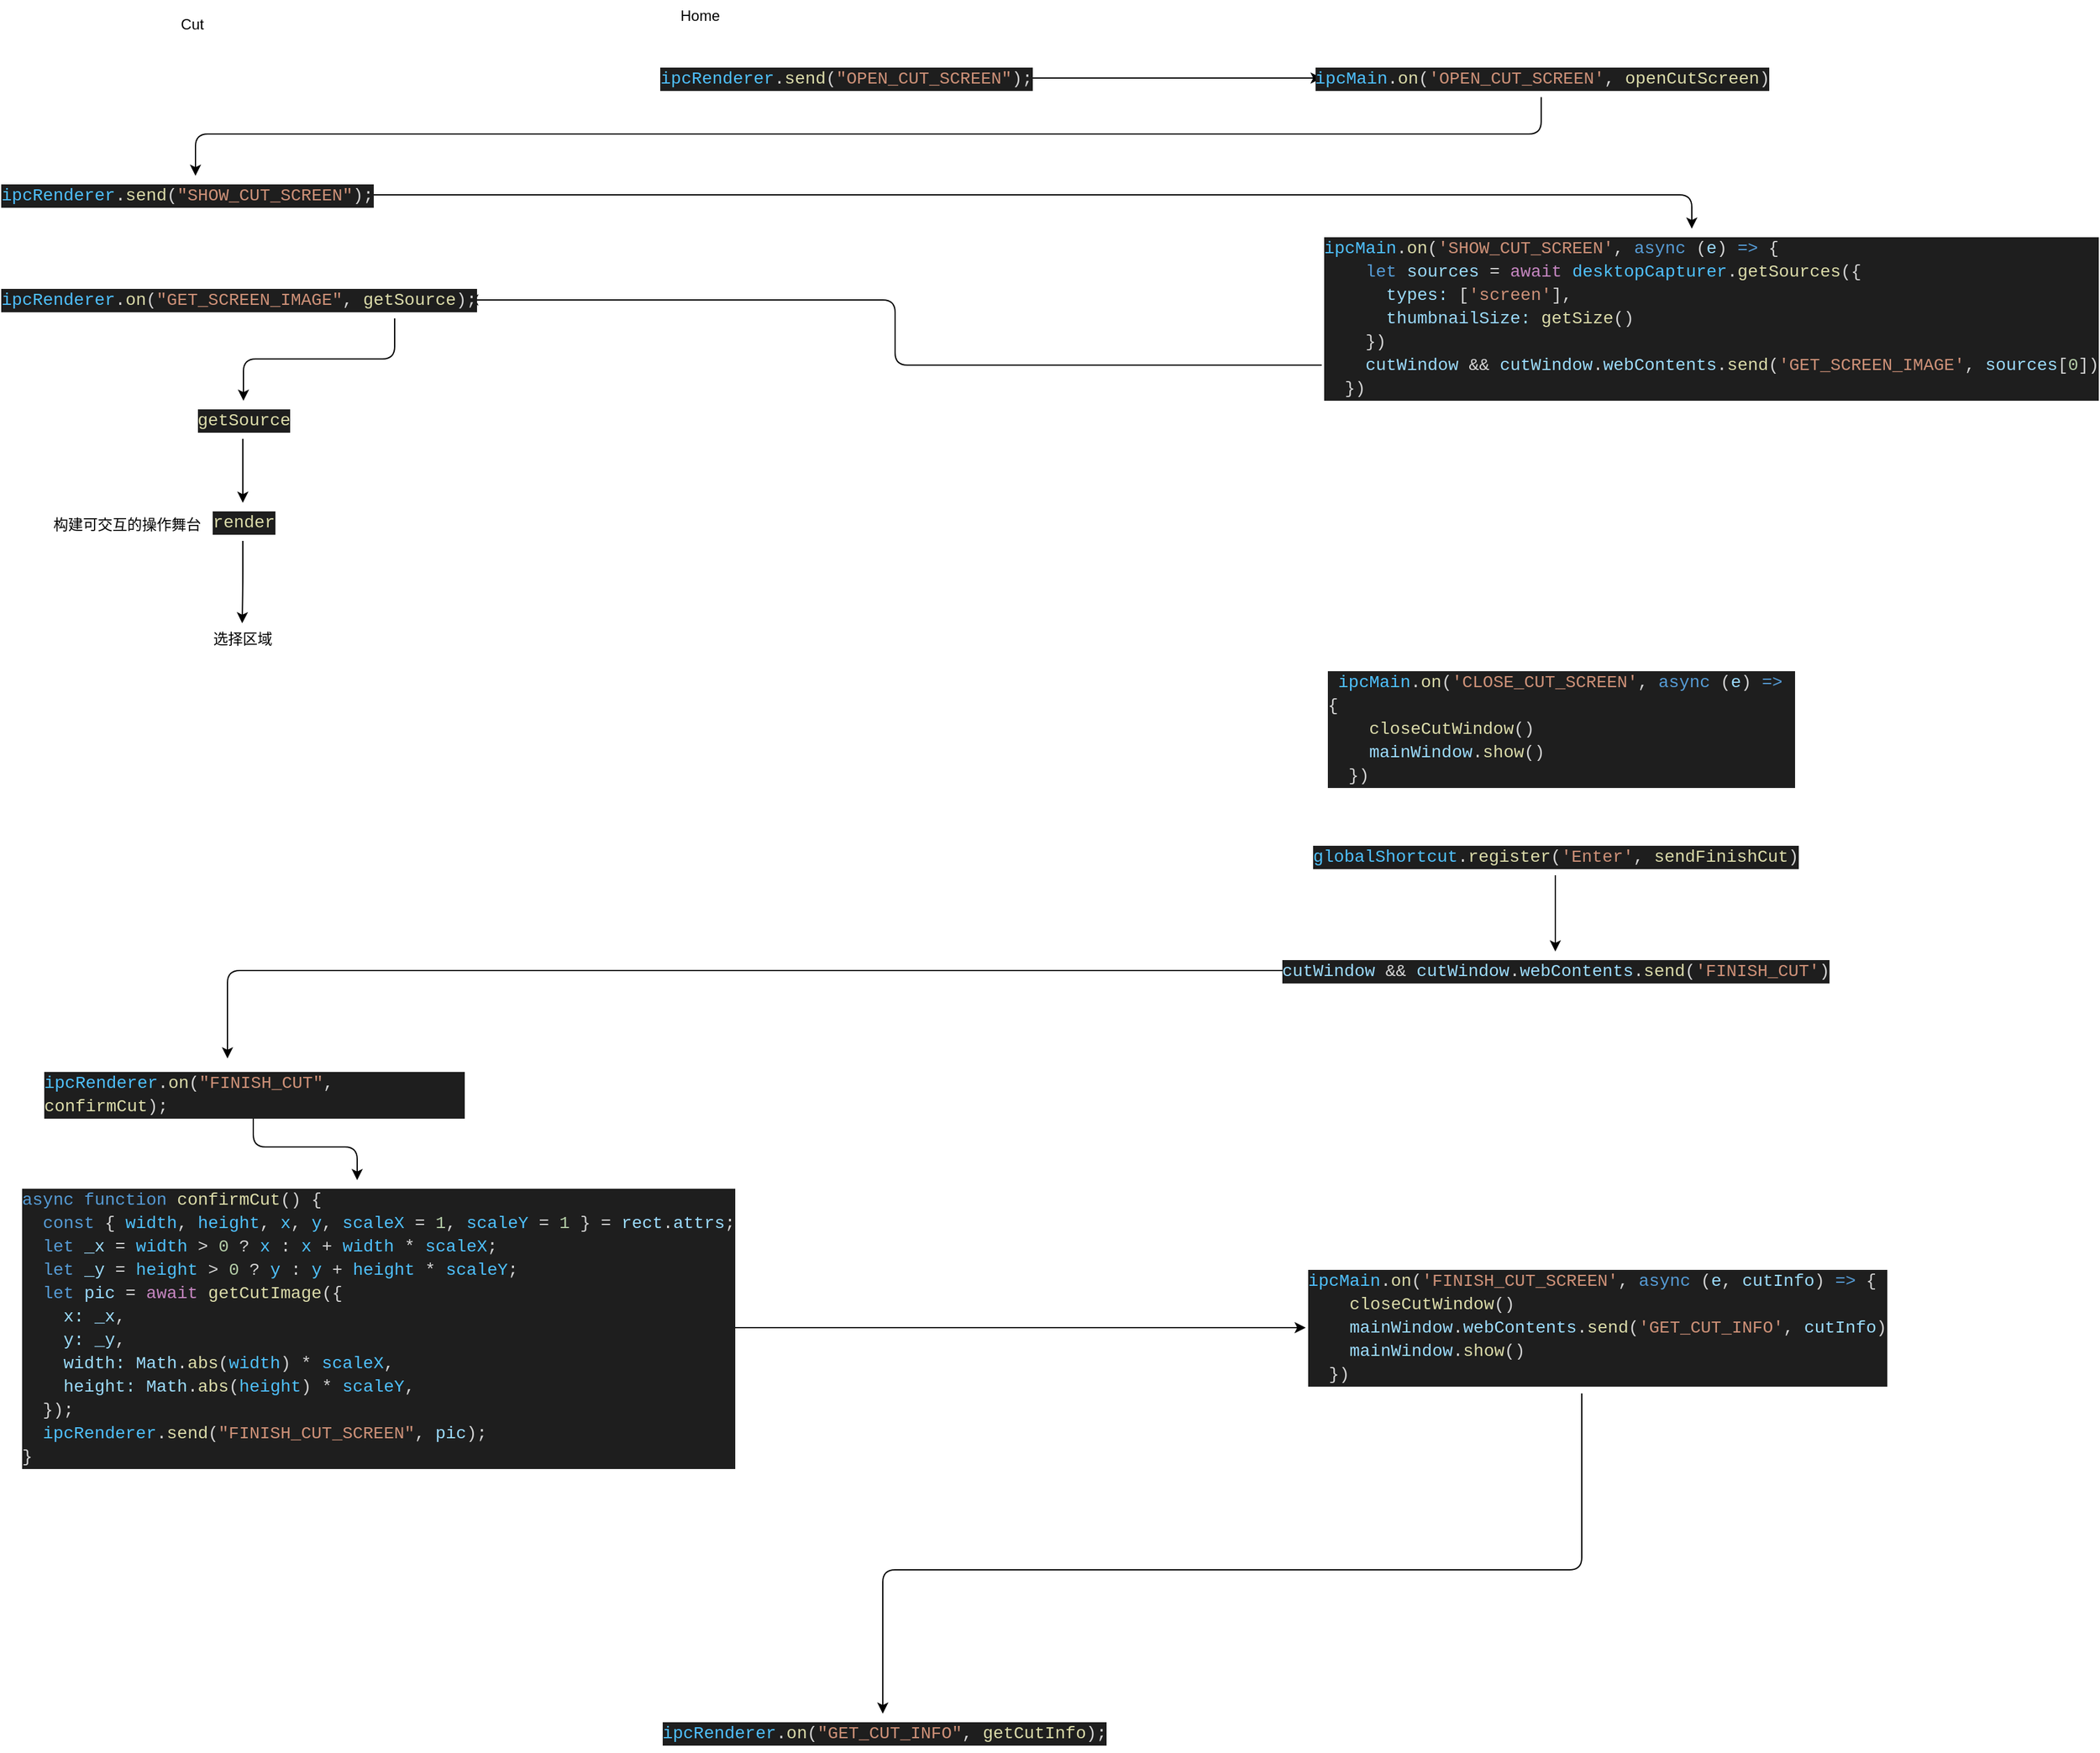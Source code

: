<mxfile>
    <diagram id="Esz51ex57NtB0b-GQYBN" name="Page-1">
        <mxGraphModel dx="3231" dy="926" grid="0" gridSize="10" guides="1" tooltips="1" connect="1" arrows="1" fold="1" page="0" pageScale="1" pageWidth="827" pageHeight="1169" math="0" shadow="0">
            <root>
                <mxCell id="0"/>
                <mxCell id="1" parent="0"/>
                <mxCell id="6" style="edgeStyle=none;html=1;" edge="1" parent="1" source="2" target="4">
                    <mxGeometry relative="1" as="geometry"/>
                </mxCell>
                <mxCell id="2" value="&lt;div style=&quot;color: rgb(212, 212, 212); background-color: rgb(30, 30, 30); font-family: Consolas, &amp;quot;Courier New&amp;quot;, monospace; font-size: 14px; line-height: 19px;&quot;&gt;&lt;span style=&quot;color: #4fc1ff;&quot;&gt;ipcRenderer&lt;/span&gt;.&lt;span style=&quot;color: #dcdcaa;&quot;&gt;send&lt;/span&gt;(&lt;span style=&quot;color: #ce9178;&quot;&gt;&quot;OPEN_CUT_SCREEN&quot;&lt;/span&gt;);&lt;/div&gt;" style="text;html=1;align=center;verticalAlign=middle;resizable=0;points=[];autosize=1;strokeColor=none;fillColor=none;" parent="1" vertex="1">
                    <mxGeometry x="-757" y="106" width="295" height="31" as="geometry"/>
                </mxCell>
                <mxCell id="3" value="&lt;div style=&quot;color: rgb(212, 212, 212); background-color: rgb(30, 30, 30); font-family: Consolas, &amp;quot;Courier New&amp;quot;, monospace; font-size: 14px; line-height: 19px;&quot;&gt;&lt;span style=&quot;color: #4fc1ff;&quot;&gt;ipcRenderer&lt;/span&gt;.&lt;span style=&quot;color: #dcdcaa;&quot;&gt;on&lt;/span&gt;(&lt;span style=&quot;color: #ce9178;&quot;&gt;&quot;GET_CUT_INFO&quot;&lt;/span&gt;, &lt;span style=&quot;color: #dcdcaa;&quot;&gt;getCutInfo&lt;/span&gt;);&lt;/div&gt;" style="text;html=1;align=center;verticalAlign=middle;resizable=0;points=[];autosize=1;strokeColor=none;fillColor=none;" parent="1" vertex="1">
                    <mxGeometry x="-753" y="1452" width="349" height="31" as="geometry"/>
                </mxCell>
                <mxCell id="15" style="edgeStyle=orthogonalEdgeStyle;html=1;" edge="1" parent="1" source="4" target="11">
                    <mxGeometry relative="1" as="geometry">
                        <Array as="points">
                            <mxPoint x="-43" y="167"/>
                            <mxPoint x="-1138" y="167"/>
                        </Array>
                    </mxGeometry>
                </mxCell>
                <mxCell id="4" value="&lt;div style=&quot;color: rgb(212, 212, 212); background-color: rgb(30, 30, 30); font-family: Consolas, &amp;quot;Courier New&amp;quot;, monospace; font-size: 14px; line-height: 19px;&quot;&gt;&lt;span style=&quot;color: #4fc1ff;&quot;&gt;ipcMain&lt;/span&gt;.&lt;span style=&quot;color: #dcdcaa;&quot;&gt;on&lt;/span&gt;(&lt;span style=&quot;color: #ce9178;&quot;&gt;'OPEN_CUT_SCREEN'&lt;/span&gt;, &lt;span style=&quot;color: #dcdcaa;&quot;&gt;openCutScreen&lt;/span&gt;)&lt;/div&gt;" style="text;html=1;align=center;verticalAlign=middle;resizable=0;points=[];autosize=1;strokeColor=none;fillColor=none;" vertex="1" parent="1">
                    <mxGeometry x="-222" y="106" width="357" height="31" as="geometry"/>
                </mxCell>
                <mxCell id="18" style="edgeStyle=orthogonalEdgeStyle;html=1;" edge="1" parent="1" source="5" target="13">
                    <mxGeometry relative="1" as="geometry">
                        <Array as="points">
                            <mxPoint x="-569" y="355"/>
                            <mxPoint x="-569" y="302"/>
                        </Array>
                    </mxGeometry>
                </mxCell>
                <mxCell id="5" value="&lt;div style=&quot;color: rgb(212, 212, 212); background-color: rgb(30, 30, 30); font-family: Consolas, &amp;quot;Courier New&amp;quot;, monospace; font-size: 14px; line-height: 19px;&quot;&gt;&lt;div&gt;&lt;span style=&quot;color: #4fc1ff;&quot;&gt;ipcMain&lt;/span&gt;.&lt;span style=&quot;color: #dcdcaa;&quot;&gt;on&lt;/span&gt;(&lt;span style=&quot;color: #ce9178;&quot;&gt;'SHOW_CUT_SCREEN'&lt;/span&gt;, &lt;span style=&quot;color: #569cd6;&quot;&gt;async&lt;/span&gt; (&lt;span style=&quot;color: #9cdcfe;&quot;&gt;e&lt;/span&gt;) &lt;span style=&quot;color: #569cd6;&quot;&gt;=&amp;gt;&lt;/span&gt; {&lt;/div&gt;&lt;div&gt;&amp;nbsp; &amp;nbsp; &lt;span style=&quot;color: #569cd6;&quot;&gt;let&lt;/span&gt; &lt;span style=&quot;color: #9cdcfe;&quot;&gt;sources&lt;/span&gt; = &lt;span style=&quot;color: #c586c0;&quot;&gt;await&lt;/span&gt; &lt;span style=&quot;color: #4fc1ff;&quot;&gt;desktopCapturer&lt;/span&gt;.&lt;span style=&quot;color: #dcdcaa;&quot;&gt;getSources&lt;/span&gt;({&lt;/div&gt;&lt;div&gt;&amp;nbsp; &amp;nbsp; &amp;nbsp; &lt;span style=&quot;color: #9cdcfe;&quot;&gt;types&lt;/span&gt;&lt;span style=&quot;color: #9cdcfe;&quot;&gt;:&lt;/span&gt; [&lt;span style=&quot;color: #ce9178;&quot;&gt;'screen'&lt;/span&gt;],&lt;/div&gt;&lt;div&gt;&amp;nbsp; &amp;nbsp; &amp;nbsp; &lt;span style=&quot;color: #9cdcfe;&quot;&gt;thumbnailSize&lt;/span&gt;&lt;span style=&quot;color: #9cdcfe;&quot;&gt;:&lt;/span&gt; &lt;span style=&quot;color: #dcdcaa;&quot;&gt;getSize&lt;/span&gt;()&lt;/div&gt;&lt;div&gt;&amp;nbsp; &amp;nbsp; })&lt;/div&gt;&lt;div&gt;&amp;nbsp; &amp;nbsp; &lt;span style=&quot;color: #9cdcfe;&quot;&gt;cutWindow&lt;/span&gt; &amp;amp;&amp;amp; &lt;span style=&quot;color: #9cdcfe;&quot;&gt;cutWindow&lt;/span&gt;.&lt;span style=&quot;color: #9cdcfe;&quot;&gt;webContents&lt;/span&gt;.&lt;span style=&quot;color: #dcdcaa;&quot;&gt;send&lt;/span&gt;(&lt;span style=&quot;color: #ce9178;&quot;&gt;'GET_SCREEN_IMAGE'&lt;/span&gt;, &lt;span style=&quot;color: #9cdcfe;&quot;&gt;sources&lt;/span&gt;[&lt;span style=&quot;color: #b5cea8;&quot;&gt;0&lt;/span&gt;])&lt;/div&gt;&lt;div&gt;&amp;nbsp; })&lt;/div&gt;&lt;/div&gt;" style="text;html=1;align=left;verticalAlign=middle;resizable=0;points=[];autosize=1;strokeColor=none;fillColor=none;" vertex="1" parent="1">
                    <mxGeometry x="-222" y="244" width="595" height="145" as="geometry"/>
                </mxCell>
                <mxCell id="33" style="edgeStyle=orthogonalEdgeStyle;html=1;" edge="1" parent="1" source="7" target="3">
                    <mxGeometry relative="1" as="geometry">
                        <Array as="points">
                            <mxPoint x="-11" y="1335"/>
                            <mxPoint x="-579" y="1335"/>
                        </Array>
                    </mxGeometry>
                </mxCell>
                <mxCell id="7" value="&lt;div style=&quot;color: rgb(212, 212, 212); background-color: rgb(30, 30, 30); font-family: Consolas, &amp;quot;Courier New&amp;quot;, monospace; font-size: 14px; line-height: 19px;&quot;&gt;&lt;div&gt;&lt;span style=&quot;color: #4fc1ff;&quot;&gt;ipcMain&lt;/span&gt;.&lt;span style=&quot;color: #dcdcaa;&quot;&gt;on&lt;/span&gt;(&lt;span style=&quot;color: #ce9178;&quot;&gt;'FINISH_CUT_SCREEN'&lt;/span&gt;, &lt;span style=&quot;color: #569cd6;&quot;&gt;async&lt;/span&gt; (&lt;span style=&quot;color: #9cdcfe;&quot;&gt;e&lt;/span&gt;, &lt;span style=&quot;color: #9cdcfe;&quot;&gt;cutInfo&lt;/span&gt;) &lt;span style=&quot;color: #569cd6;&quot;&gt;=&amp;gt;&lt;/span&gt; {&lt;/div&gt;&lt;div&gt;&amp;nbsp; &amp;nbsp; &lt;span style=&quot;color: #dcdcaa;&quot;&gt;closeCutWindow&lt;/span&gt;()&lt;/div&gt;&lt;div&gt;&amp;nbsp; &amp;nbsp; &lt;span style=&quot;color: #9cdcfe;&quot;&gt;mainWindow&lt;/span&gt;.&lt;span style=&quot;color: #9cdcfe;&quot;&gt;webContents&lt;/span&gt;.&lt;span style=&quot;color: #dcdcaa;&quot;&gt;send&lt;/span&gt;(&lt;span style=&quot;color: #ce9178;&quot;&gt;'GET_CUT_INFO'&lt;/span&gt;, &lt;span style=&quot;color: #9cdcfe;&quot;&gt;cutInfo&lt;/span&gt;)&lt;/div&gt;&lt;div&gt;&amp;nbsp; &amp;nbsp; &lt;span style=&quot;color: #9cdcfe;&quot;&gt;mainWindow&lt;/span&gt;.&lt;span style=&quot;color: #dcdcaa;&quot;&gt;show&lt;/span&gt;()&lt;/div&gt;&lt;div&gt;&amp;nbsp; })&lt;/div&gt;&lt;/div&gt;" style="text;html=1;align=left;verticalAlign=middle;resizable=0;points=[];autosize=1;strokeColor=none;fillColor=none;" vertex="1" parent="1">
                    <mxGeometry x="-235" y="1084.5" width="449" height="107" as="geometry"/>
                </mxCell>
                <mxCell id="8" value="&lt;div style=&quot;color: rgb(212, 212, 212); background-color: rgb(30, 30, 30); font-family: Consolas, &amp;quot;Courier New&amp;quot;, monospace; font-weight: normal; font-size: 14px; line-height: 19px;&quot;&gt;&lt;div&gt;&lt;span style=&quot;color: #d4d4d4;&quot;&gt;&amp;nbsp;&lt;/span&gt;&lt;span style=&quot;color: #4fc1ff;&quot;&gt;ipcMain&lt;/span&gt;&lt;span style=&quot;color: #d4d4d4;&quot;&gt;.&lt;/span&gt;&lt;span style=&quot;color: #dcdcaa;&quot;&gt;on&lt;/span&gt;&lt;span style=&quot;color: #d4d4d4;&quot;&gt;(&lt;/span&gt;&lt;span style=&quot;color: #ce9178;&quot;&gt;'CLOSE_CUT_SCREEN'&lt;/span&gt;&lt;span style=&quot;color: #d4d4d4;&quot;&gt;, &lt;/span&gt;&lt;span style=&quot;color: #569cd6;&quot;&gt;async&lt;/span&gt;&lt;span style=&quot;color: #d4d4d4;&quot;&gt; (&lt;/span&gt;&lt;span style=&quot;color: #9cdcfe;&quot;&gt;e&lt;/span&gt;&lt;span style=&quot;color: #d4d4d4;&quot;&gt;) &lt;/span&gt;&lt;span style=&quot;color: #569cd6;&quot;&gt;=&amp;gt;&lt;/span&gt;&lt;span style=&quot;color: #d4d4d4;&quot;&gt; {&lt;/span&gt;&lt;/div&gt;&lt;div&gt;&lt;span style=&quot;color: #d4d4d4;&quot;&gt;&amp;nbsp; &amp;nbsp; &lt;/span&gt;&lt;span style=&quot;color: #dcdcaa;&quot;&gt;closeCutWindow&lt;/span&gt;&lt;span style=&quot;color: #d4d4d4;&quot;&gt;()&lt;/span&gt;&lt;/div&gt;&lt;div&gt;&lt;span style=&quot;color: #d4d4d4;&quot;&gt;&amp;nbsp; &amp;nbsp; &lt;/span&gt;&lt;span style=&quot;color: #9cdcfe;&quot;&gt;mainWindow&lt;/span&gt;&lt;span style=&quot;color: #d4d4d4;&quot;&gt;.&lt;/span&gt;&lt;span style=&quot;color: #dcdcaa;&quot;&gt;show&lt;/span&gt;&lt;span style=&quot;color: #d4d4d4;&quot;&gt;()&lt;/span&gt;&lt;/div&gt;&lt;div&gt;&lt;span style=&quot;color: #d4d4d4;&quot;&gt;&amp;nbsp; })&lt;/span&gt;&lt;/div&gt;&lt;/div&gt;" style="text;whiteSpace=wrap;html=1;" vertex="1" parent="1">
                    <mxGeometry x="-219" y="597" width="382" height="98" as="geometry"/>
                </mxCell>
                <mxCell id="9" value="Home" style="text;html=1;align=center;verticalAlign=middle;resizable=0;points=[];autosize=1;strokeColor=none;fillColor=none;" vertex="1" parent="1">
                    <mxGeometry x="-753" y="58" width="50" height="26" as="geometry"/>
                </mxCell>
                <mxCell id="10" value="Cut" style="text;html=1;align=center;verticalAlign=middle;resizable=0;points=[];autosize=1;strokeColor=none;fillColor=none;" vertex="1" parent="1">
                    <mxGeometry x="-1160" y="65" width="37" height="26" as="geometry"/>
                </mxCell>
                <mxCell id="16" style="edgeStyle=orthogonalEdgeStyle;html=1;" edge="1" parent="1" source="11" target="5">
                    <mxGeometry relative="1" as="geometry">
                        <Array as="points">
                            <mxPoint x="79" y="217"/>
                        </Array>
                    </mxGeometry>
                </mxCell>
                <mxCell id="11" value="&lt;div style=&quot;color: rgb(212, 212, 212); background-color: rgb(30, 30, 30); font-family: Consolas, &amp;quot;Courier New&amp;quot;, monospace; font-size: 14px; line-height: 19px;&quot;&gt;&lt;span style=&quot;color: #4fc1ff;&quot;&gt;ipcRenderer&lt;/span&gt;.&lt;span style=&quot;color: #dcdcaa;&quot;&gt;send&lt;/span&gt;(&lt;span style=&quot;color: #ce9178;&quot;&gt;&quot;SHOW_CUT_SCREEN&quot;&lt;/span&gt;);&lt;/div&gt;" style="text;html=1;align=center;verticalAlign=middle;resizable=0;points=[];autosize=1;strokeColor=none;fillColor=none;" vertex="1" parent="1">
                    <mxGeometry x="-1293" y="201" width="295" height="31" as="geometry"/>
                </mxCell>
                <mxCell id="20" style="edgeStyle=orthogonalEdgeStyle;html=1;" edge="1" parent="1" source="13" target="19">
                    <mxGeometry relative="1" as="geometry">
                        <Array as="points">
                            <mxPoint x="-976" y="350"/>
                            <mxPoint x="-1099" y="350"/>
                        </Array>
                    </mxGeometry>
                </mxCell>
                <mxCell id="13" value="&lt;div style=&quot;color: rgb(212, 212, 212); background-color: rgb(30, 30, 30); font-family: Consolas, &amp;quot;Courier New&amp;quot;, monospace; font-size: 14px; line-height: 19px;&quot;&gt;&lt;span style=&quot;color: #4fc1ff;&quot;&gt;ipcRenderer&lt;/span&gt;.&lt;span style=&quot;color: #dcdcaa;&quot;&gt;on&lt;/span&gt;(&lt;span style=&quot;color: #ce9178;&quot;&gt;&quot;GET_SCREEN_IMAGE&quot;&lt;/span&gt;, &lt;span style=&quot;color: #dcdcaa;&quot;&gt;getSource&lt;/span&gt;);&lt;/div&gt;" style="text;html=1;align=center;verticalAlign=middle;resizable=0;points=[];autosize=1;strokeColor=none;fillColor=none;" vertex="1" parent="1">
                    <mxGeometry x="-1289" y="286" width="372" height="31" as="geometry"/>
                </mxCell>
                <mxCell id="31" style="edgeStyle=orthogonalEdgeStyle;html=1;" edge="1" parent="1" source="14" target="30">
                    <mxGeometry relative="1" as="geometry"/>
                </mxCell>
                <mxCell id="14" value="&lt;div style=&quot;color: rgb(212, 212, 212); background-color: rgb(30, 30, 30); font-family: Consolas, &amp;quot;Courier New&amp;quot;, monospace; font-weight: normal; font-size: 14px; line-height: 19px;&quot;&gt;&lt;div&gt;&lt;span style=&quot;color: #4fc1ff;&quot;&gt;ipcRenderer&lt;/span&gt;&lt;span style=&quot;color: #d4d4d4;&quot;&gt;.&lt;/span&gt;&lt;span style=&quot;color: #dcdcaa;&quot;&gt;on&lt;/span&gt;&lt;span style=&quot;color: #d4d4d4;&quot;&gt;(&lt;/span&gt;&lt;span style=&quot;color: #ce9178;&quot;&gt;&quot;FINISH_CUT&quot;&lt;/span&gt;&lt;span style=&quot;color: #d4d4d4;&quot;&gt;, &lt;/span&gt;&lt;span style=&quot;color: #dcdcaa;&quot;&gt;confirmCut&lt;/span&gt;&lt;span style=&quot;color: #d4d4d4;&quot;&gt;);&lt;/span&gt;&lt;/div&gt;&lt;/div&gt;" style="text;whiteSpace=wrap;html=1;" vertex="1" parent="1">
                    <mxGeometry x="-1263" y="923" width="344" height="41" as="geometry"/>
                </mxCell>
                <mxCell id="22" style="edgeStyle=orthogonalEdgeStyle;html=1;" edge="1" parent="1" source="19" target="21">
                    <mxGeometry relative="1" as="geometry"/>
                </mxCell>
                <mxCell id="19" value="&lt;div style=&quot;color: rgb(212, 212, 212); background-color: rgb(30, 30, 30); font-family: Consolas, &amp;quot;Courier New&amp;quot;, monospace; font-size: 14px; line-height: 19px;&quot;&gt;&lt;span style=&quot;color: #dcdcaa;&quot;&gt;getSource&lt;/span&gt;&lt;/div&gt;" style="text;html=1;align=center;verticalAlign=middle;resizable=0;points=[];autosize=1;strokeColor=none;fillColor=none;" vertex="1" parent="1">
                    <mxGeometry x="-1143" y="384" width="87" height="31" as="geometry"/>
                </mxCell>
                <mxCell id="25" style="edgeStyle=orthogonalEdgeStyle;html=1;" edge="1" parent="1" source="21" target="24">
                    <mxGeometry relative="1" as="geometry"/>
                </mxCell>
                <mxCell id="21" value="&lt;div style=&quot;color: rgb(212, 212, 212); background-color: rgb(30, 30, 30); font-family: Consolas, &amp;quot;Courier New&amp;quot;, monospace; font-size: 14px; line-height: 19px;&quot;&gt;&lt;span style=&quot;color: #dcdcaa;&quot;&gt;render&lt;/span&gt;&lt;/div&gt;" style="text;html=1;align=center;verticalAlign=middle;resizable=0;points=[];autosize=1;strokeColor=none;fillColor=none;" vertex="1" parent="1">
                    <mxGeometry x="-1131.5" y="467" width="64" height="31" as="geometry"/>
                </mxCell>
                <mxCell id="23" value="构建可交互的操作舞台" style="text;html=1;align=center;verticalAlign=middle;resizable=0;points=[];autosize=1;strokeColor=none;fillColor=none;" vertex="1" parent="1">
                    <mxGeometry x="-1263" y="472" width="138" height="26" as="geometry"/>
                </mxCell>
                <mxCell id="24" value="选择区域" style="text;html=1;align=center;verticalAlign=middle;resizable=0;points=[];autosize=1;strokeColor=none;fillColor=none;" vertex="1" parent="1">
                    <mxGeometry x="-1133" y="565" width="66" height="26" as="geometry"/>
                </mxCell>
                <mxCell id="28" style="edgeStyle=orthogonalEdgeStyle;html=1;" edge="1" parent="1" source="26" target="27">
                    <mxGeometry relative="1" as="geometry"/>
                </mxCell>
                <mxCell id="26" value="&lt;div style=&quot;color: rgb(212, 212, 212); background-color: rgb(30, 30, 30); font-family: Consolas, &amp;quot;Courier New&amp;quot;, monospace; font-size: 14px; line-height: 19px;&quot;&gt;&lt;span style=&quot;color: #4fc1ff;&quot;&gt;globalShortcut&lt;/span&gt;.&lt;span style=&quot;color: #dcdcaa;&quot;&gt;register&lt;/span&gt;(&lt;span style=&quot;color: #ce9178;&quot;&gt;'Enter'&lt;/span&gt;, &lt;span style=&quot;color: #dcdcaa;&quot;&gt;sendFinishCut&lt;/span&gt;)&lt;/div&gt;" style="text;html=1;align=center;verticalAlign=middle;resizable=0;points=[];autosize=1;strokeColor=none;fillColor=none;" vertex="1" parent="1">
                    <mxGeometry x="-222" y="739" width="380" height="31" as="geometry"/>
                </mxCell>
                <mxCell id="29" style="edgeStyle=orthogonalEdgeStyle;html=1;entryX=0.439;entryY=-0.098;entryDx=0;entryDy=0;entryPerimeter=0;" edge="1" parent="1" source="27" target="14">
                    <mxGeometry relative="1" as="geometry"/>
                </mxCell>
                <mxCell id="27" value="&lt;div style=&quot;color: rgb(212, 212, 212); background-color: rgb(30, 30, 30); font-family: Consolas, &amp;quot;Courier New&amp;quot;, monospace; font-size: 14px; line-height: 19px;&quot;&gt;&lt;span style=&quot;color: #9cdcfe;&quot;&gt;cutWindow&lt;/span&gt; &amp;amp;&amp;amp; &lt;span style=&quot;color: #9cdcfe;&quot;&gt;cutWindow&lt;/span&gt;.&lt;span style=&quot;color: #9cdcfe;&quot;&gt;webContents&lt;/span&gt;.&lt;span style=&quot;color: #dcdcaa;&quot;&gt;send&lt;/span&gt;(&lt;span style=&quot;color: #ce9178;&quot;&gt;'FINISH_CUT'&lt;/span&gt;)&lt;/div&gt;" style="text;html=1;align=center;verticalAlign=middle;resizable=0;points=[];autosize=1;strokeColor=none;fillColor=none;" vertex="1" parent="1">
                    <mxGeometry x="-245" y="832" width="426" height="31" as="geometry"/>
                </mxCell>
                <mxCell id="32" style="edgeStyle=orthogonalEdgeStyle;html=1;" edge="1" parent="1" source="30" target="7">
                    <mxGeometry relative="1" as="geometry"/>
                </mxCell>
                <mxCell id="30" value="&lt;div style=&quot;color: rgb(212, 212, 212); background-color: rgb(30, 30, 30); font-family: Consolas, &amp;quot;Courier New&amp;quot;, monospace; font-size: 14px; line-height: 19px;&quot;&gt;&lt;div&gt;&lt;span style=&quot;color: #569cd6;&quot;&gt;async&lt;/span&gt; &lt;span style=&quot;color: #569cd6;&quot;&gt;function&lt;/span&gt; &lt;span style=&quot;color: #dcdcaa;&quot;&gt;confirmCut&lt;/span&gt;() {&lt;/div&gt;&lt;div&gt;&amp;nbsp; &lt;span style=&quot;color: #569cd6;&quot;&gt;const&lt;/span&gt; { &lt;span style=&quot;color: #4fc1ff;&quot;&gt;width&lt;/span&gt;, &lt;span style=&quot;color: #4fc1ff;&quot;&gt;height&lt;/span&gt;, &lt;span style=&quot;color: #4fc1ff;&quot;&gt;x&lt;/span&gt;, &lt;span style=&quot;color: #4fc1ff;&quot;&gt;y&lt;/span&gt;, &lt;span style=&quot;color: #4fc1ff;&quot;&gt;scaleX&lt;/span&gt; = &lt;span style=&quot;color: #b5cea8;&quot;&gt;1&lt;/span&gt;, &lt;span style=&quot;color: #4fc1ff;&quot;&gt;scaleY&lt;/span&gt; = &lt;span style=&quot;color: #b5cea8;&quot;&gt;1&lt;/span&gt; } = &lt;span style=&quot;color: #9cdcfe;&quot;&gt;rect&lt;/span&gt;.&lt;span style=&quot;color: #9cdcfe;&quot;&gt;attrs&lt;/span&gt;;&lt;/div&gt;&lt;div&gt;&amp;nbsp; &lt;span style=&quot;color: #569cd6;&quot;&gt;let&lt;/span&gt; &lt;span style=&quot;color: #9cdcfe;&quot;&gt;_x&lt;/span&gt; = &lt;span style=&quot;color: #4fc1ff;&quot;&gt;width&lt;/span&gt; &amp;gt; &lt;span style=&quot;color: #b5cea8;&quot;&gt;0&lt;/span&gt; ? &lt;span style=&quot;color: #4fc1ff;&quot;&gt;x&lt;/span&gt; : &lt;span style=&quot;color: #4fc1ff;&quot;&gt;x&lt;/span&gt; + &lt;span style=&quot;color: #4fc1ff;&quot;&gt;width&lt;/span&gt; * &lt;span style=&quot;color: #4fc1ff;&quot;&gt;scaleX&lt;/span&gt;;&lt;/div&gt;&lt;div&gt;&amp;nbsp; &lt;span style=&quot;color: #569cd6;&quot;&gt;let&lt;/span&gt; &lt;span style=&quot;color: #9cdcfe;&quot;&gt;_y&lt;/span&gt; = &lt;span style=&quot;color: #4fc1ff;&quot;&gt;height&lt;/span&gt; &amp;gt; &lt;span style=&quot;color: #b5cea8;&quot;&gt;0&lt;/span&gt; ? &lt;span style=&quot;color: #4fc1ff;&quot;&gt;y&lt;/span&gt; : &lt;span style=&quot;color: #4fc1ff;&quot;&gt;y&lt;/span&gt; + &lt;span style=&quot;color: #4fc1ff;&quot;&gt;height&lt;/span&gt; * &lt;span style=&quot;color: #4fc1ff;&quot;&gt;scaleY&lt;/span&gt;;&lt;/div&gt;&lt;div&gt;&amp;nbsp; &lt;span style=&quot;color: #569cd6;&quot;&gt;let&lt;/span&gt; &lt;span style=&quot;color: #9cdcfe;&quot;&gt;pic&lt;/span&gt; = &lt;span style=&quot;color: #c586c0;&quot;&gt;await&lt;/span&gt; &lt;span style=&quot;color: #dcdcaa;&quot;&gt;getCutImage&lt;/span&gt;({&lt;/div&gt;&lt;div&gt;&amp;nbsp; &amp;nbsp; &lt;span style=&quot;color: #9cdcfe;&quot;&gt;x&lt;/span&gt;&lt;span style=&quot;color: #9cdcfe;&quot;&gt;:&lt;/span&gt; &lt;span style=&quot;color: #9cdcfe;&quot;&gt;_x&lt;/span&gt;,&lt;/div&gt;&lt;div&gt;&amp;nbsp; &amp;nbsp; &lt;span style=&quot;color: #9cdcfe;&quot;&gt;y&lt;/span&gt;&lt;span style=&quot;color: #9cdcfe;&quot;&gt;:&lt;/span&gt; &lt;span style=&quot;color: #9cdcfe;&quot;&gt;_y&lt;/span&gt;,&lt;/div&gt;&lt;div&gt;&amp;nbsp; &amp;nbsp; &lt;span style=&quot;color: #9cdcfe;&quot;&gt;width&lt;/span&gt;&lt;span style=&quot;color: #9cdcfe;&quot;&gt;:&lt;/span&gt; &lt;span style=&quot;color: #9cdcfe;&quot;&gt;Math&lt;/span&gt;.&lt;span style=&quot;color: #dcdcaa;&quot;&gt;abs&lt;/span&gt;(&lt;span style=&quot;color: #4fc1ff;&quot;&gt;width&lt;/span&gt;) * &lt;span style=&quot;color: #4fc1ff;&quot;&gt;scaleX&lt;/span&gt;,&lt;/div&gt;&lt;div&gt;&amp;nbsp; &amp;nbsp; &lt;span style=&quot;color: #9cdcfe;&quot;&gt;height&lt;/span&gt;&lt;span style=&quot;color: #9cdcfe;&quot;&gt;:&lt;/span&gt; &lt;span style=&quot;color: #9cdcfe;&quot;&gt;Math&lt;/span&gt;.&lt;span style=&quot;color: #dcdcaa;&quot;&gt;abs&lt;/span&gt;(&lt;span style=&quot;color: #4fc1ff;&quot;&gt;height&lt;/span&gt;) * &lt;span style=&quot;color: #4fc1ff;&quot;&gt;scaleY&lt;/span&gt;,&lt;/div&gt;&lt;div&gt;&amp;nbsp; });&lt;/div&gt;&lt;div&gt;&amp;nbsp; &lt;span style=&quot;color: #4fc1ff;&quot;&gt;ipcRenderer&lt;/span&gt;.&lt;span style=&quot;color: #dcdcaa;&quot;&gt;send&lt;/span&gt;(&lt;span style=&quot;color: #ce9178;&quot;&gt;&quot;FINISH_CUT_SCREEN&quot;&lt;/span&gt;, &lt;span style=&quot;color: #9cdcfe;&quot;&gt;pic&lt;/span&gt;);&lt;/div&gt;&lt;div&gt;}&lt;/div&gt;&lt;/div&gt;" style="text;html=1;align=left;verticalAlign=middle;resizable=0;points=[];autosize=1;strokeColor=none;fillColor=none;" vertex="1" parent="1">
                    <mxGeometry x="-1281" y="1018" width="549" height="240" as="geometry"/>
                </mxCell>
            </root>
        </mxGraphModel>
    </diagram>
</mxfile>
